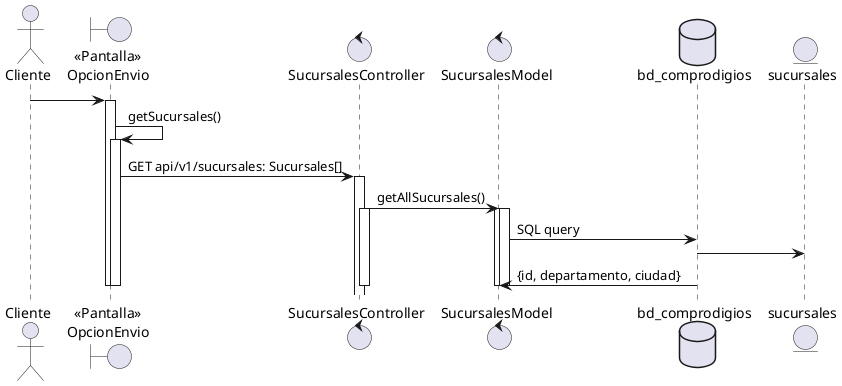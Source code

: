 @startuml
actor "Cliente" as actorCliente
boundary "<<Pantalla>>\nOpcionEnvio" as boundryPantallaOpcionEnvio

actorCliente -> boundryPantallaOpcionEnvio
activate boundryPantallaOpcionEnvio
   boundryPantallaOpcionEnvio -> boundryPantallaOpcionEnvio: getSucursales()
    activate boundryPantallaOpcionEnvio
        control "SucursalesController" as sucursalesController
            control "SucursalesModel" as sucursalesModel
           boundryPantallaOpcionEnvio -> sucursalesController: GET api/v1/sucursales: Sucursales[]
            activate sucursalesController
                sucursalesController -> sucursalesModel: getAllSucursales()
                activate sucursalesController
                    database "bd_comprodigios" as dbComprodigios
                    entity sucursales
                    activate sucursalesModel
                        activate sucursalesModel
                            sucursalesModel -> dbComprodigios: SQL query
                            dbComprodigios -> sucursales
                            dbComprodigios -> sucursalesModel: {id, departamento, ciudad}
                        deactivate

                    deactivate
                deactivate
        deactivate
    deactivate
deactivate
@enduml